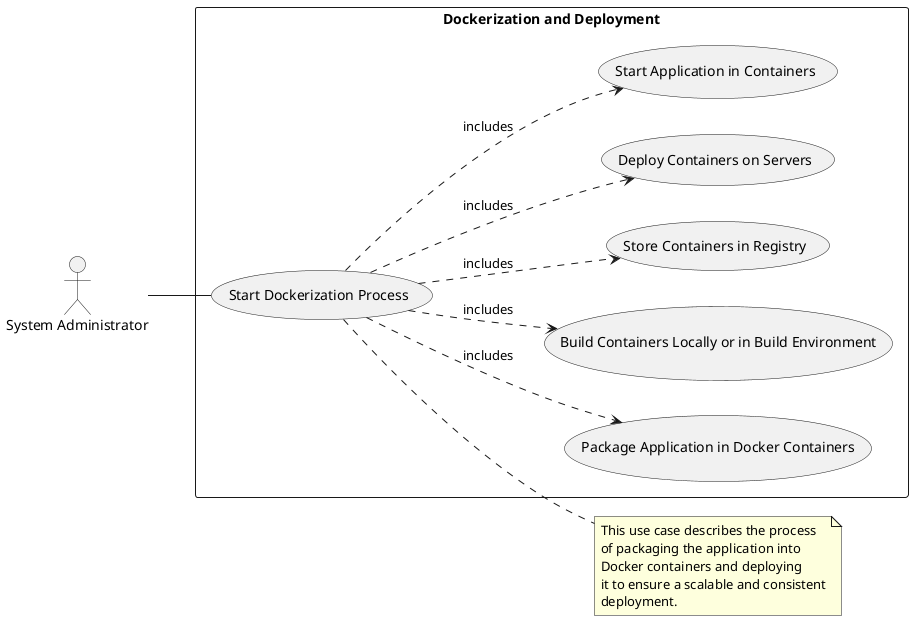 @startuml 10-Dockerization
left to right direction
skinparam packageStyle rectangle

actor "System Administrator" as Admin
'actor System'

rectangle "Dockerization and Deployment" {
  Admin -- (Start Dockerization Process)
  (Start Dockerization Process) ..> (Package Application in Docker Containers) : includes
  (Start Dockerization Process) ..> (Build Containers Locally or in Build Environment) : includes
  (Start Dockerization Process) ..> (Store Containers in Registry) : includes
  (Start Dockerization Process) ..> (Deploy Containers on Servers) : includes
  (Start Dockerization Process) ..> (Start Application in Containers) : includes
}

note right of (Start Dockerization Process)
  This use case describes the process
  of packaging the application into
  Docker containers and deploying
  it to ensure a scalable and consistent
  deployment.
end note

@enduml
